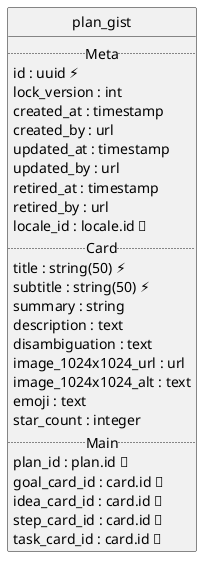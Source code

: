 @startuml uml
skinparam monochrome true
skinparam linetype ortho
hide circle

entity plan_gist {
  .. Meta ..
  id : uuid ⚡
  lock_version : int
  created_at : timestamp
  created_by : url
  updated_at : timestamp
  updated_by : url
  retired_at : timestamp
  retired_by : url
  locale_id : locale.id 🔑
  .. Card ..
  title : string(50) ⚡
  subtitle : string(50) ⚡
  summary : string
  description : text
  disambiguation : text
  image_1024x1024_url : url
  image_1024x1024_alt : text
  emoji : text
  star_count : integer
  .. Main ..
  plan_id : plan.id 🔑
  goal_card_id : card.id 🔑
  idea_card_id : card.id 🔑
  step_card_id : card.id 🔑
  task_card_id : card.id 🔑
}

@enduml
